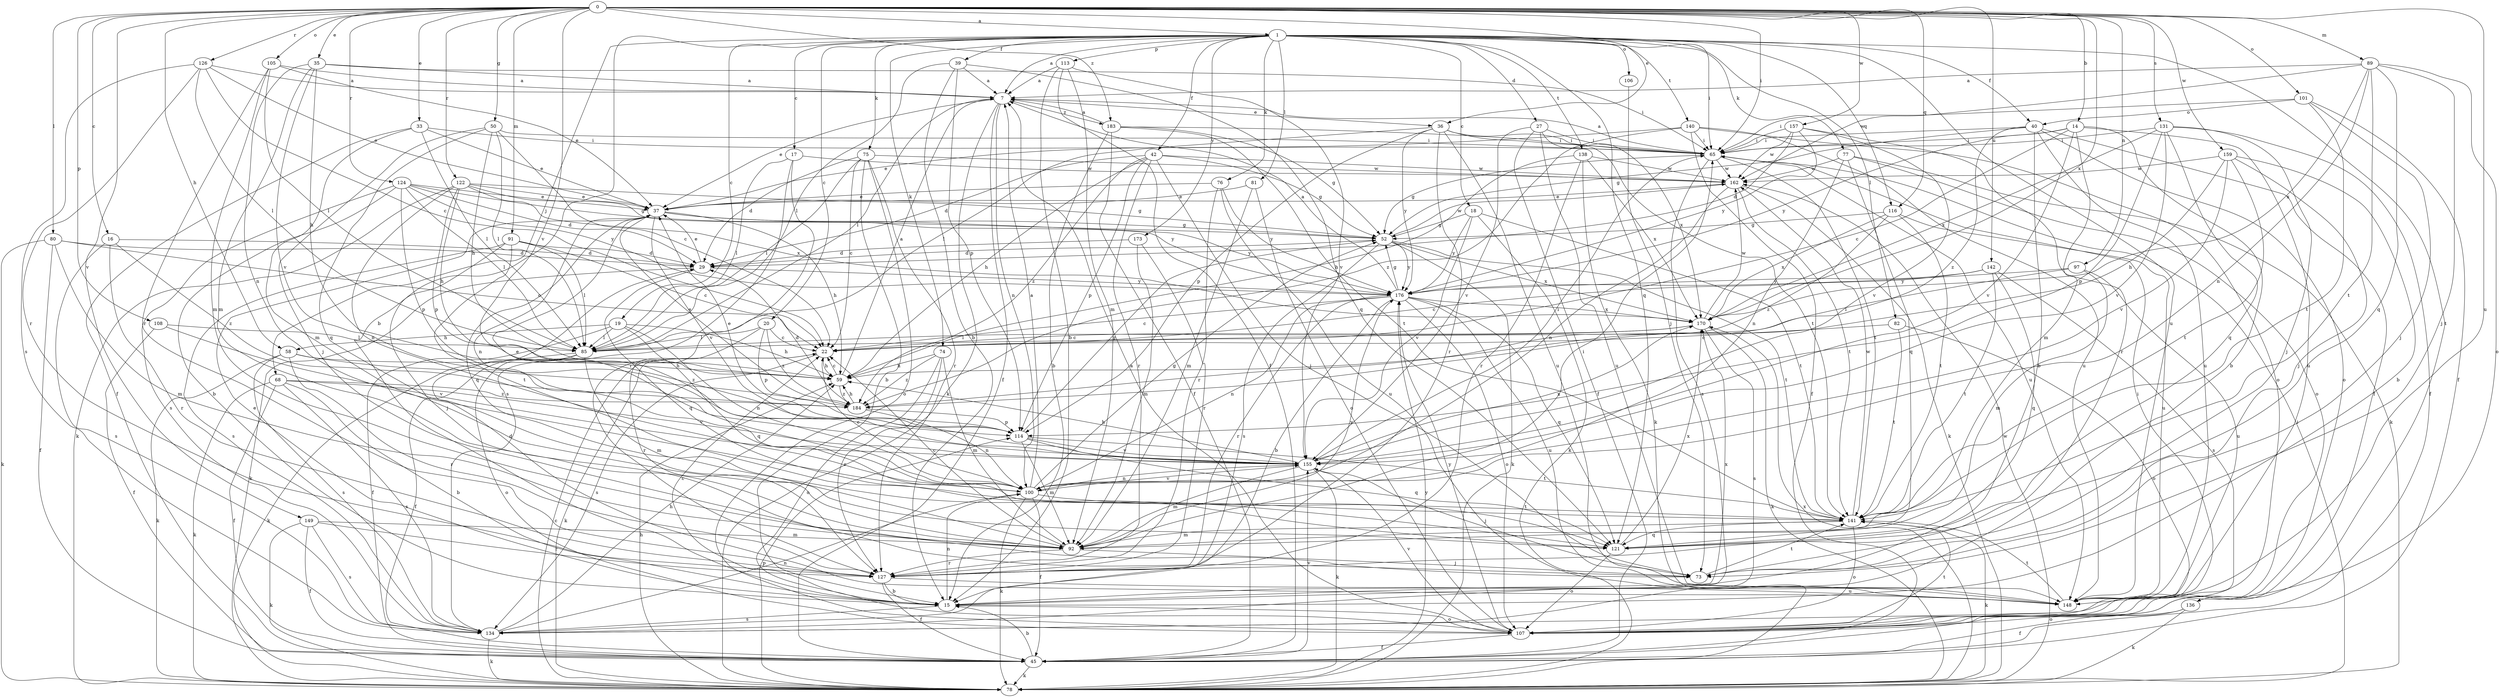 strict digraph  {
0;
1;
7;
14;
15;
16;
17;
18;
19;
20;
22;
27;
29;
33;
35;
36;
37;
39;
40;
42;
45;
50;
52;
58;
59;
65;
68;
73;
74;
75;
76;
77;
78;
80;
81;
82;
85;
89;
91;
92;
97;
100;
101;
105;
106;
107;
108;
113;
114;
116;
121;
122;
124;
126;
127;
131;
134;
136;
138;
140;
141;
142;
148;
149;
155;
157;
159;
162;
170;
173;
176;
183;
184;
0 -> 1  [label=a];
0 -> 14  [label=b];
0 -> 16  [label=c];
0 -> 33  [label=e];
0 -> 35  [label=e];
0 -> 36  [label=e];
0 -> 50  [label=g];
0 -> 58  [label=h];
0 -> 65  [label=i];
0 -> 80  [label=l];
0 -> 89  [label=m];
0 -> 91  [label=m];
0 -> 97  [label=n];
0 -> 101  [label=o];
0 -> 105  [label=o];
0 -> 108  [label=p];
0 -> 116  [label=q];
0 -> 122  [label=r];
0 -> 124  [label=r];
0 -> 126  [label=r];
0 -> 131  [label=s];
0 -> 142  [label=u];
0 -> 148  [label=u];
0 -> 149  [label=v];
0 -> 155  [label=v];
0 -> 157  [label=w];
0 -> 159  [label=w];
0 -> 170  [label=x];
0 -> 183  [label=z];
1 -> 7  [label=a];
1 -> 15  [label=b];
1 -> 17  [label=c];
1 -> 18  [label=c];
1 -> 19  [label=c];
1 -> 20  [label=c];
1 -> 27  [label=d];
1 -> 39  [label=f];
1 -> 40  [label=f];
1 -> 42  [label=f];
1 -> 65  [label=i];
1 -> 68  [label=j];
1 -> 74  [label=k];
1 -> 75  [label=k];
1 -> 76  [label=k];
1 -> 77  [label=k];
1 -> 81  [label=l];
1 -> 82  [label=l];
1 -> 106  [label=o];
1 -> 113  [label=p];
1 -> 116  [label=q];
1 -> 121  [label=q];
1 -> 136  [label=t];
1 -> 138  [label=t];
1 -> 140  [label=t];
1 -> 148  [label=u];
1 -> 173  [label=y];
7 -> 36  [label=e];
7 -> 37  [label=e];
7 -> 45  [label=f];
7 -> 78  [label=k];
7 -> 85  [label=l];
7 -> 100  [label=n];
7 -> 183  [label=z];
14 -> 15  [label=b];
14 -> 22  [label=c];
14 -> 65  [label=i];
14 -> 92  [label=m];
14 -> 148  [label=u];
14 -> 155  [label=v];
14 -> 176  [label=y];
15 -> 22  [label=c];
15 -> 37  [label=e];
15 -> 100  [label=n];
15 -> 107  [label=o];
15 -> 134  [label=s];
15 -> 170  [label=x];
16 -> 29  [label=d];
16 -> 127  [label=r];
16 -> 134  [label=s];
16 -> 184  [label=z];
17 -> 85  [label=l];
17 -> 127  [label=r];
17 -> 134  [label=s];
17 -> 162  [label=w];
18 -> 52  [label=g];
18 -> 78  [label=k];
18 -> 141  [label=t];
18 -> 155  [label=v];
18 -> 176  [label=y];
19 -> 45  [label=f];
19 -> 58  [label=h];
19 -> 59  [label=h];
19 -> 85  [label=l];
19 -> 100  [label=n];
19 -> 121  [label=q];
20 -> 22  [label=c];
20 -> 85  [label=l];
20 -> 114  [label=p];
20 -> 127  [label=r];
20 -> 184  [label=z];
22 -> 59  [label=h];
22 -> 78  [label=k];
22 -> 134  [label=s];
27 -> 45  [label=f];
27 -> 65  [label=i];
27 -> 148  [label=u];
27 -> 155  [label=v];
27 -> 170  [label=x];
29 -> 37  [label=e];
29 -> 78  [label=k];
29 -> 121  [label=q];
29 -> 176  [label=y];
33 -> 37  [label=e];
33 -> 45  [label=f];
33 -> 65  [label=i];
33 -> 85  [label=l];
33 -> 92  [label=m];
35 -> 7  [label=a];
35 -> 59  [label=h];
35 -> 65  [label=i];
35 -> 92  [label=m];
35 -> 100  [label=n];
35 -> 155  [label=v];
36 -> 65  [label=i];
36 -> 85  [label=l];
36 -> 114  [label=p];
36 -> 127  [label=r];
36 -> 141  [label=t];
36 -> 148  [label=u];
36 -> 176  [label=y];
37 -> 52  [label=g];
37 -> 59  [label=h];
37 -> 100  [label=n];
37 -> 121  [label=q];
37 -> 155  [label=v];
37 -> 176  [label=y];
39 -> 7  [label=a];
39 -> 15  [label=b];
39 -> 85  [label=l];
39 -> 114  [label=p];
39 -> 121  [label=q];
40 -> 15  [label=b];
40 -> 45  [label=f];
40 -> 52  [label=g];
40 -> 65  [label=i];
40 -> 107  [label=o];
40 -> 148  [label=u];
40 -> 184  [label=z];
42 -> 29  [label=d];
42 -> 52  [label=g];
42 -> 59  [label=h];
42 -> 73  [label=j];
42 -> 114  [label=p];
42 -> 127  [label=r];
42 -> 162  [label=w];
42 -> 184  [label=z];
45 -> 15  [label=b];
45 -> 78  [label=k];
45 -> 155  [label=v];
50 -> 22  [label=c];
50 -> 59  [label=h];
50 -> 65  [label=i];
50 -> 73  [label=j];
50 -> 85  [label=l];
50 -> 121  [label=q];
52 -> 29  [label=d];
52 -> 78  [label=k];
52 -> 134  [label=s];
52 -> 141  [label=t];
52 -> 162  [label=w];
52 -> 170  [label=x];
52 -> 176  [label=y];
58 -> 59  [label=h];
58 -> 78  [label=k];
58 -> 127  [label=r];
58 -> 134  [label=s];
58 -> 184  [label=z];
59 -> 7  [label=a];
59 -> 22  [label=c];
59 -> 184  [label=z];
65 -> 7  [label=a];
65 -> 52  [label=g];
65 -> 134  [label=s];
65 -> 141  [label=t];
65 -> 148  [label=u];
65 -> 162  [label=w];
68 -> 15  [label=b];
68 -> 45  [label=f];
68 -> 78  [label=k];
68 -> 134  [label=s];
68 -> 155  [label=v];
68 -> 184  [label=z];
73 -> 141  [label=t];
74 -> 59  [label=h];
74 -> 92  [label=m];
74 -> 107  [label=o];
74 -> 127  [label=r];
74 -> 184  [label=z];
75 -> 15  [label=b];
75 -> 22  [label=c];
75 -> 29  [label=d];
75 -> 85  [label=l];
75 -> 107  [label=o];
75 -> 127  [label=r];
75 -> 162  [label=w];
76 -> 37  [label=e];
76 -> 127  [label=r];
76 -> 148  [label=u];
76 -> 176  [label=y];
77 -> 78  [label=k];
77 -> 100  [label=n];
77 -> 107  [label=o];
77 -> 121  [label=q];
77 -> 162  [label=w];
78 -> 22  [label=c];
78 -> 59  [label=h];
78 -> 65  [label=i];
78 -> 114  [label=p];
78 -> 162  [label=w];
78 -> 170  [label=x];
78 -> 176  [label=y];
80 -> 22  [label=c];
80 -> 29  [label=d];
80 -> 45  [label=f];
80 -> 78  [label=k];
80 -> 92  [label=m];
81 -> 37  [label=e];
81 -> 92  [label=m];
81 -> 107  [label=o];
82 -> 22  [label=c];
82 -> 107  [label=o];
82 -> 141  [label=t];
85 -> 45  [label=f];
85 -> 78  [label=k];
85 -> 92  [label=m];
85 -> 107  [label=o];
89 -> 7  [label=a];
89 -> 73  [label=j];
89 -> 100  [label=n];
89 -> 107  [label=o];
89 -> 121  [label=q];
89 -> 141  [label=t];
89 -> 162  [label=w];
89 -> 170  [label=x];
91 -> 22  [label=c];
91 -> 29  [label=d];
91 -> 73  [label=j];
91 -> 85  [label=l];
91 -> 134  [label=s];
91 -> 141  [label=t];
92 -> 22  [label=c];
92 -> 65  [label=i];
92 -> 73  [label=j];
92 -> 127  [label=r];
92 -> 176  [label=y];
97 -> 85  [label=l];
97 -> 92  [label=m];
97 -> 148  [label=u];
97 -> 176  [label=y];
100 -> 7  [label=a];
100 -> 22  [label=c];
100 -> 37  [label=e];
100 -> 45  [label=f];
100 -> 52  [label=g];
100 -> 78  [label=k];
100 -> 141  [label=t];
100 -> 155  [label=v];
101 -> 45  [label=f];
101 -> 65  [label=i];
101 -> 73  [label=j];
101 -> 141  [label=t];
101 -> 40  [label=o];
105 -> 7  [label=a];
105 -> 37  [label=e];
105 -> 85  [label=l];
105 -> 92  [label=m];
105 -> 127  [label=r];
106 -> 73  [label=j];
107 -> 7  [label=a];
107 -> 45  [label=f];
107 -> 65  [label=i];
107 -> 141  [label=t];
107 -> 155  [label=v];
107 -> 176  [label=y];
108 -> 45  [label=f];
108 -> 85  [label=l];
108 -> 155  [label=v];
113 -> 7  [label=a];
113 -> 15  [label=b];
113 -> 45  [label=f];
113 -> 92  [label=m];
113 -> 155  [label=v];
114 -> 37  [label=e];
114 -> 52  [label=g];
114 -> 92  [label=m];
114 -> 121  [label=q];
114 -> 141  [label=t];
114 -> 155  [label=v];
116 -> 52  [label=g];
116 -> 141  [label=t];
116 -> 148  [label=u];
116 -> 170  [label=x];
116 -> 184  [label=z];
121 -> 107  [label=o];
121 -> 170  [label=x];
122 -> 37  [label=e];
122 -> 52  [label=g];
122 -> 59  [label=h];
122 -> 78  [label=k];
122 -> 100  [label=n];
122 -> 114  [label=p];
122 -> 170  [label=x];
122 -> 176  [label=y];
124 -> 15  [label=b];
124 -> 29  [label=d];
124 -> 37  [label=e];
124 -> 52  [label=g];
124 -> 85  [label=l];
124 -> 114  [label=p];
124 -> 134  [label=s];
124 -> 176  [label=y];
126 -> 7  [label=a];
126 -> 22  [label=c];
126 -> 37  [label=e];
126 -> 85  [label=l];
126 -> 127  [label=r];
126 -> 134  [label=s];
127 -> 15  [label=b];
127 -> 45  [label=f];
127 -> 148  [label=u];
131 -> 45  [label=f];
131 -> 65  [label=i];
131 -> 73  [label=j];
131 -> 114  [label=p];
131 -> 121  [label=q];
131 -> 155  [label=v];
131 -> 170  [label=x];
134 -> 59  [label=h];
134 -> 78  [label=k];
134 -> 100  [label=n];
136 -> 45  [label=f];
136 -> 78  [label=k];
136 -> 107  [label=o];
138 -> 59  [label=h];
138 -> 78  [label=k];
138 -> 127  [label=r];
138 -> 162  [label=w];
138 -> 170  [label=x];
140 -> 37  [label=e];
140 -> 45  [label=f];
140 -> 65  [label=i];
140 -> 107  [label=o];
140 -> 148  [label=u];
140 -> 184  [label=z];
141 -> 78  [label=k];
141 -> 92  [label=m];
141 -> 107  [label=o];
141 -> 121  [label=q];
141 -> 162  [label=w];
142 -> 22  [label=c];
142 -> 121  [label=q];
142 -> 134  [label=s];
142 -> 141  [label=t];
142 -> 176  [label=y];
148 -> 29  [label=d];
148 -> 141  [label=t];
149 -> 45  [label=f];
149 -> 78  [label=k];
149 -> 92  [label=m];
149 -> 127  [label=r];
149 -> 134  [label=s];
155 -> 59  [label=h];
155 -> 65  [label=i];
155 -> 73  [label=j];
155 -> 78  [label=k];
155 -> 92  [label=m];
155 -> 100  [label=n];
155 -> 170  [label=x];
157 -> 29  [label=d];
157 -> 65  [label=i];
157 -> 127  [label=r];
157 -> 155  [label=v];
157 -> 162  [label=w];
157 -> 176  [label=y];
159 -> 15  [label=b];
159 -> 59  [label=h];
159 -> 73  [label=j];
159 -> 141  [label=t];
159 -> 155  [label=v];
159 -> 162  [label=w];
162 -> 37  [label=e];
162 -> 78  [label=k];
162 -> 100  [label=n];
162 -> 141  [label=t];
170 -> 22  [label=c];
170 -> 78  [label=k];
170 -> 85  [label=l];
170 -> 134  [label=s];
170 -> 162  [label=w];
173 -> 29  [label=d];
173 -> 92  [label=m];
173 -> 127  [label=r];
176 -> 7  [label=a];
176 -> 15  [label=b];
176 -> 22  [label=c];
176 -> 52  [label=g];
176 -> 100  [label=n];
176 -> 107  [label=o];
176 -> 121  [label=q];
176 -> 127  [label=r];
176 -> 148  [label=u];
176 -> 170  [label=x];
183 -> 7  [label=a];
183 -> 15  [label=b];
183 -> 45  [label=f];
183 -> 52  [label=g];
183 -> 65  [label=i];
183 -> 141  [label=t];
184 -> 29  [label=d];
184 -> 37  [label=e];
184 -> 59  [label=h];
184 -> 100  [label=n];
184 -> 114  [label=p];
}
